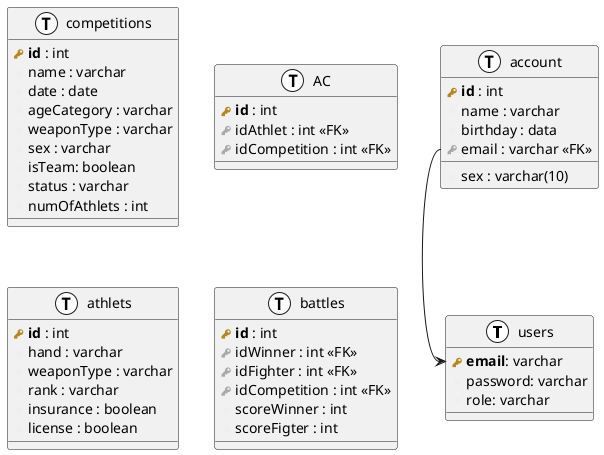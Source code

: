@startuml
!define primary_key(x) <b><color:#b8861b><&key></color> x</b>
!define foreign_key(x) <color:#aaaaaa><&key></color> x
!define column(x) <color:#efefef><&media-record></color> x
!define table(x) entity x << (T, white) >>
table( users ) {
  primary_key( email ): varchar
  column( password ): varchar 
  column( role ): varchar
}

table( account ) {
    primary_key( id ) : int
    column( name ) : varchar
    column( birthday ) : data
    column( sex ) : varchar(10)
    foreign_key( email ) : varchar <<FK>>
}

table( competitions ) {
    primary_key(id) : int
    column(name) : varchar
    column(date) : date 
    column(ageCategory) : varchar
    column(weaponType) : varchar
    column(sex) : varchar
    column(isTeam): boolean
    column(status) : varchar
    column(numOfAthlets) : int
}

table(AC) {
    primary_key(id) : int
    foreign_key(idAthlet) : int <<FK>>
    foreign_key(idCompetition) : int <<FK>>
}

table(athlets) {
    primary_key(id) : int
    column(hand) : varchar
    column(weaponType) : varchar
    column(rank) : varchar
    column(insurance) : boolean
    column(license) : boolean
}

table(battles) {
    primary_key(id) : int
    foreign_key(idWinner) : int <<FK>>
    foreign_key(idFighter) : int <<FK>>
    foreign_key(idCompetition) : int <<FK>>
    column(scoreWinner) : int
    column(scoreFigter) : int
}

account::email --> users::email

@enduml